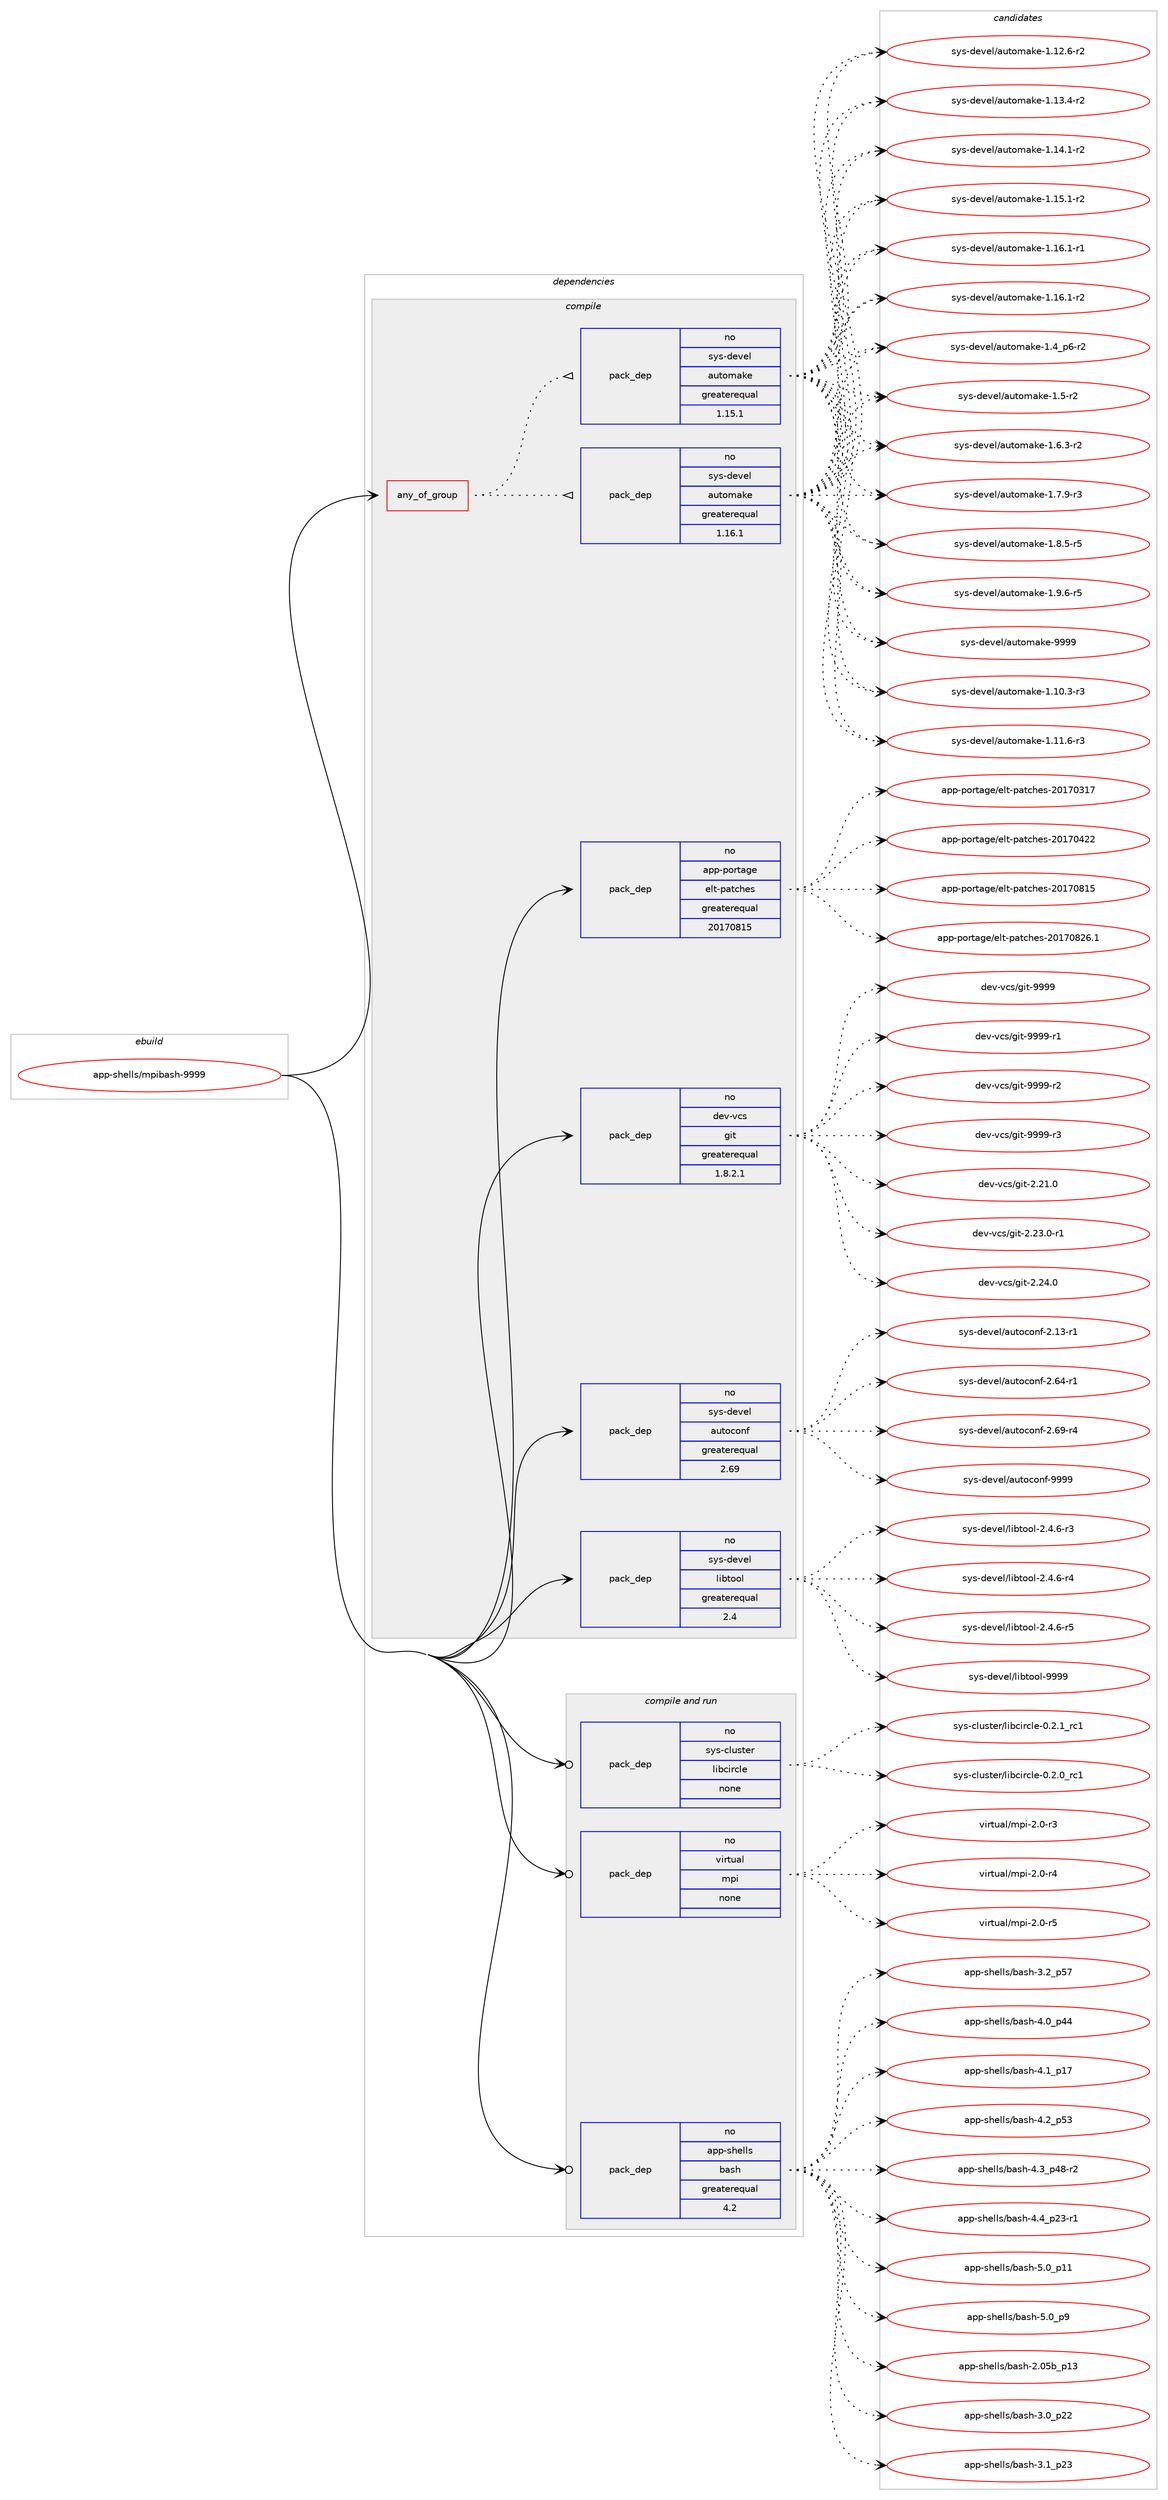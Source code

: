 digraph prolog {

# *************
# Graph options
# *************

newrank=true;
concentrate=true;
compound=true;
graph [rankdir=LR,fontname=Helvetica,fontsize=10,ranksep=1.5];#, ranksep=2.5, nodesep=0.2];
edge  [arrowhead=vee];
node  [fontname=Helvetica,fontsize=10];

# **********
# The ebuild
# **********

subgraph cluster_leftcol {
color=gray;
rank=same;
label=<<i>ebuild</i>>;
id [label="app-shells/mpibash-9999", color=red, width=4, href="../app-shells/mpibash-9999.svg"];
}

# ****************
# The dependencies
# ****************

subgraph cluster_midcol {
color=gray;
label=<<i>dependencies</i>>;
subgraph cluster_compile {
fillcolor="#eeeeee";
style=filled;
label=<<i>compile</i>>;
subgraph any8842 {
dependency507156 [label=<<TABLE BORDER="0" CELLBORDER="1" CELLSPACING="0" CELLPADDING="4"><TR><TD CELLPADDING="10">any_of_group</TD></TR></TABLE>>, shape=none, color=red];subgraph pack376913 {
dependency507157 [label=<<TABLE BORDER="0" CELLBORDER="1" CELLSPACING="0" CELLPADDING="4" WIDTH="220"><TR><TD ROWSPAN="6" CELLPADDING="30">pack_dep</TD></TR><TR><TD WIDTH="110">no</TD></TR><TR><TD>sys-devel</TD></TR><TR><TD>automake</TD></TR><TR><TD>greaterequal</TD></TR><TR><TD>1.16.1</TD></TR></TABLE>>, shape=none, color=blue];
}
dependency507156:e -> dependency507157:w [weight=20,style="dotted",arrowhead="oinv"];
subgraph pack376914 {
dependency507158 [label=<<TABLE BORDER="0" CELLBORDER="1" CELLSPACING="0" CELLPADDING="4" WIDTH="220"><TR><TD ROWSPAN="6" CELLPADDING="30">pack_dep</TD></TR><TR><TD WIDTH="110">no</TD></TR><TR><TD>sys-devel</TD></TR><TR><TD>automake</TD></TR><TR><TD>greaterequal</TD></TR><TR><TD>1.15.1</TD></TR></TABLE>>, shape=none, color=blue];
}
dependency507156:e -> dependency507158:w [weight=20,style="dotted",arrowhead="oinv"];
}
id:e -> dependency507156:w [weight=20,style="solid",arrowhead="vee"];
subgraph pack376915 {
dependency507159 [label=<<TABLE BORDER="0" CELLBORDER="1" CELLSPACING="0" CELLPADDING="4" WIDTH="220"><TR><TD ROWSPAN="6" CELLPADDING="30">pack_dep</TD></TR><TR><TD WIDTH="110">no</TD></TR><TR><TD>app-portage</TD></TR><TR><TD>elt-patches</TD></TR><TR><TD>greaterequal</TD></TR><TR><TD>20170815</TD></TR></TABLE>>, shape=none, color=blue];
}
id:e -> dependency507159:w [weight=20,style="solid",arrowhead="vee"];
subgraph pack376916 {
dependency507160 [label=<<TABLE BORDER="0" CELLBORDER="1" CELLSPACING="0" CELLPADDING="4" WIDTH="220"><TR><TD ROWSPAN="6" CELLPADDING="30">pack_dep</TD></TR><TR><TD WIDTH="110">no</TD></TR><TR><TD>dev-vcs</TD></TR><TR><TD>git</TD></TR><TR><TD>greaterequal</TD></TR><TR><TD>1.8.2.1</TD></TR></TABLE>>, shape=none, color=blue];
}
id:e -> dependency507160:w [weight=20,style="solid",arrowhead="vee"];
subgraph pack376917 {
dependency507161 [label=<<TABLE BORDER="0" CELLBORDER="1" CELLSPACING="0" CELLPADDING="4" WIDTH="220"><TR><TD ROWSPAN="6" CELLPADDING="30">pack_dep</TD></TR><TR><TD WIDTH="110">no</TD></TR><TR><TD>sys-devel</TD></TR><TR><TD>autoconf</TD></TR><TR><TD>greaterequal</TD></TR><TR><TD>2.69</TD></TR></TABLE>>, shape=none, color=blue];
}
id:e -> dependency507161:w [weight=20,style="solid",arrowhead="vee"];
subgraph pack376918 {
dependency507162 [label=<<TABLE BORDER="0" CELLBORDER="1" CELLSPACING="0" CELLPADDING="4" WIDTH="220"><TR><TD ROWSPAN="6" CELLPADDING="30">pack_dep</TD></TR><TR><TD WIDTH="110">no</TD></TR><TR><TD>sys-devel</TD></TR><TR><TD>libtool</TD></TR><TR><TD>greaterequal</TD></TR><TR><TD>2.4</TD></TR></TABLE>>, shape=none, color=blue];
}
id:e -> dependency507162:w [weight=20,style="solid",arrowhead="vee"];
}
subgraph cluster_compileandrun {
fillcolor="#eeeeee";
style=filled;
label=<<i>compile and run</i>>;
subgraph pack376919 {
dependency507163 [label=<<TABLE BORDER="0" CELLBORDER="1" CELLSPACING="0" CELLPADDING="4" WIDTH="220"><TR><TD ROWSPAN="6" CELLPADDING="30">pack_dep</TD></TR><TR><TD WIDTH="110">no</TD></TR><TR><TD>app-shells</TD></TR><TR><TD>bash</TD></TR><TR><TD>greaterequal</TD></TR><TR><TD>4.2</TD></TR></TABLE>>, shape=none, color=blue];
}
id:e -> dependency507163:w [weight=20,style="solid",arrowhead="odotvee"];
subgraph pack376920 {
dependency507164 [label=<<TABLE BORDER="0" CELLBORDER="1" CELLSPACING="0" CELLPADDING="4" WIDTH="220"><TR><TD ROWSPAN="6" CELLPADDING="30">pack_dep</TD></TR><TR><TD WIDTH="110">no</TD></TR><TR><TD>sys-cluster</TD></TR><TR><TD>libcircle</TD></TR><TR><TD>none</TD></TR><TR><TD></TD></TR></TABLE>>, shape=none, color=blue];
}
id:e -> dependency507164:w [weight=20,style="solid",arrowhead="odotvee"];
subgraph pack376921 {
dependency507165 [label=<<TABLE BORDER="0" CELLBORDER="1" CELLSPACING="0" CELLPADDING="4" WIDTH="220"><TR><TD ROWSPAN="6" CELLPADDING="30">pack_dep</TD></TR><TR><TD WIDTH="110">no</TD></TR><TR><TD>virtual</TD></TR><TR><TD>mpi</TD></TR><TR><TD>none</TD></TR><TR><TD></TD></TR></TABLE>>, shape=none, color=blue];
}
id:e -> dependency507165:w [weight=20,style="solid",arrowhead="odotvee"];
}
subgraph cluster_run {
fillcolor="#eeeeee";
style=filled;
label=<<i>run</i>>;
}
}

# **************
# The candidates
# **************

subgraph cluster_choices {
rank=same;
color=gray;
label=<<i>candidates</i>>;

subgraph choice376913 {
color=black;
nodesep=1;
choice11512111545100101118101108479711711611110997107101454946494846514511451 [label="sys-devel/automake-1.10.3-r3", color=red, width=4,href="../sys-devel/automake-1.10.3-r3.svg"];
choice11512111545100101118101108479711711611110997107101454946494946544511451 [label="sys-devel/automake-1.11.6-r3", color=red, width=4,href="../sys-devel/automake-1.11.6-r3.svg"];
choice11512111545100101118101108479711711611110997107101454946495046544511450 [label="sys-devel/automake-1.12.6-r2", color=red, width=4,href="../sys-devel/automake-1.12.6-r2.svg"];
choice11512111545100101118101108479711711611110997107101454946495146524511450 [label="sys-devel/automake-1.13.4-r2", color=red, width=4,href="../sys-devel/automake-1.13.4-r2.svg"];
choice11512111545100101118101108479711711611110997107101454946495246494511450 [label="sys-devel/automake-1.14.1-r2", color=red, width=4,href="../sys-devel/automake-1.14.1-r2.svg"];
choice11512111545100101118101108479711711611110997107101454946495346494511450 [label="sys-devel/automake-1.15.1-r2", color=red, width=4,href="../sys-devel/automake-1.15.1-r2.svg"];
choice11512111545100101118101108479711711611110997107101454946495446494511449 [label="sys-devel/automake-1.16.1-r1", color=red, width=4,href="../sys-devel/automake-1.16.1-r1.svg"];
choice11512111545100101118101108479711711611110997107101454946495446494511450 [label="sys-devel/automake-1.16.1-r2", color=red, width=4,href="../sys-devel/automake-1.16.1-r2.svg"];
choice115121115451001011181011084797117116111109971071014549465295112544511450 [label="sys-devel/automake-1.4_p6-r2", color=red, width=4,href="../sys-devel/automake-1.4_p6-r2.svg"];
choice11512111545100101118101108479711711611110997107101454946534511450 [label="sys-devel/automake-1.5-r2", color=red, width=4,href="../sys-devel/automake-1.5-r2.svg"];
choice115121115451001011181011084797117116111109971071014549465446514511450 [label="sys-devel/automake-1.6.3-r2", color=red, width=4,href="../sys-devel/automake-1.6.3-r2.svg"];
choice115121115451001011181011084797117116111109971071014549465546574511451 [label="sys-devel/automake-1.7.9-r3", color=red, width=4,href="../sys-devel/automake-1.7.9-r3.svg"];
choice115121115451001011181011084797117116111109971071014549465646534511453 [label="sys-devel/automake-1.8.5-r5", color=red, width=4,href="../sys-devel/automake-1.8.5-r5.svg"];
choice115121115451001011181011084797117116111109971071014549465746544511453 [label="sys-devel/automake-1.9.6-r5", color=red, width=4,href="../sys-devel/automake-1.9.6-r5.svg"];
choice115121115451001011181011084797117116111109971071014557575757 [label="sys-devel/automake-9999", color=red, width=4,href="../sys-devel/automake-9999.svg"];
dependency507157:e -> choice11512111545100101118101108479711711611110997107101454946494846514511451:w [style=dotted,weight="100"];
dependency507157:e -> choice11512111545100101118101108479711711611110997107101454946494946544511451:w [style=dotted,weight="100"];
dependency507157:e -> choice11512111545100101118101108479711711611110997107101454946495046544511450:w [style=dotted,weight="100"];
dependency507157:e -> choice11512111545100101118101108479711711611110997107101454946495146524511450:w [style=dotted,weight="100"];
dependency507157:e -> choice11512111545100101118101108479711711611110997107101454946495246494511450:w [style=dotted,weight="100"];
dependency507157:e -> choice11512111545100101118101108479711711611110997107101454946495346494511450:w [style=dotted,weight="100"];
dependency507157:e -> choice11512111545100101118101108479711711611110997107101454946495446494511449:w [style=dotted,weight="100"];
dependency507157:e -> choice11512111545100101118101108479711711611110997107101454946495446494511450:w [style=dotted,weight="100"];
dependency507157:e -> choice115121115451001011181011084797117116111109971071014549465295112544511450:w [style=dotted,weight="100"];
dependency507157:e -> choice11512111545100101118101108479711711611110997107101454946534511450:w [style=dotted,weight="100"];
dependency507157:e -> choice115121115451001011181011084797117116111109971071014549465446514511450:w [style=dotted,weight="100"];
dependency507157:e -> choice115121115451001011181011084797117116111109971071014549465546574511451:w [style=dotted,weight="100"];
dependency507157:e -> choice115121115451001011181011084797117116111109971071014549465646534511453:w [style=dotted,weight="100"];
dependency507157:e -> choice115121115451001011181011084797117116111109971071014549465746544511453:w [style=dotted,weight="100"];
dependency507157:e -> choice115121115451001011181011084797117116111109971071014557575757:w [style=dotted,weight="100"];
}
subgraph choice376914 {
color=black;
nodesep=1;
choice11512111545100101118101108479711711611110997107101454946494846514511451 [label="sys-devel/automake-1.10.3-r3", color=red, width=4,href="../sys-devel/automake-1.10.3-r3.svg"];
choice11512111545100101118101108479711711611110997107101454946494946544511451 [label="sys-devel/automake-1.11.6-r3", color=red, width=4,href="../sys-devel/automake-1.11.6-r3.svg"];
choice11512111545100101118101108479711711611110997107101454946495046544511450 [label="sys-devel/automake-1.12.6-r2", color=red, width=4,href="../sys-devel/automake-1.12.6-r2.svg"];
choice11512111545100101118101108479711711611110997107101454946495146524511450 [label="sys-devel/automake-1.13.4-r2", color=red, width=4,href="../sys-devel/automake-1.13.4-r2.svg"];
choice11512111545100101118101108479711711611110997107101454946495246494511450 [label="sys-devel/automake-1.14.1-r2", color=red, width=4,href="../sys-devel/automake-1.14.1-r2.svg"];
choice11512111545100101118101108479711711611110997107101454946495346494511450 [label="sys-devel/automake-1.15.1-r2", color=red, width=4,href="../sys-devel/automake-1.15.1-r2.svg"];
choice11512111545100101118101108479711711611110997107101454946495446494511449 [label="sys-devel/automake-1.16.1-r1", color=red, width=4,href="../sys-devel/automake-1.16.1-r1.svg"];
choice11512111545100101118101108479711711611110997107101454946495446494511450 [label="sys-devel/automake-1.16.1-r2", color=red, width=4,href="../sys-devel/automake-1.16.1-r2.svg"];
choice115121115451001011181011084797117116111109971071014549465295112544511450 [label="sys-devel/automake-1.4_p6-r2", color=red, width=4,href="../sys-devel/automake-1.4_p6-r2.svg"];
choice11512111545100101118101108479711711611110997107101454946534511450 [label="sys-devel/automake-1.5-r2", color=red, width=4,href="../sys-devel/automake-1.5-r2.svg"];
choice115121115451001011181011084797117116111109971071014549465446514511450 [label="sys-devel/automake-1.6.3-r2", color=red, width=4,href="../sys-devel/automake-1.6.3-r2.svg"];
choice115121115451001011181011084797117116111109971071014549465546574511451 [label="sys-devel/automake-1.7.9-r3", color=red, width=4,href="../sys-devel/automake-1.7.9-r3.svg"];
choice115121115451001011181011084797117116111109971071014549465646534511453 [label="sys-devel/automake-1.8.5-r5", color=red, width=4,href="../sys-devel/automake-1.8.5-r5.svg"];
choice115121115451001011181011084797117116111109971071014549465746544511453 [label="sys-devel/automake-1.9.6-r5", color=red, width=4,href="../sys-devel/automake-1.9.6-r5.svg"];
choice115121115451001011181011084797117116111109971071014557575757 [label="sys-devel/automake-9999", color=red, width=4,href="../sys-devel/automake-9999.svg"];
dependency507158:e -> choice11512111545100101118101108479711711611110997107101454946494846514511451:w [style=dotted,weight="100"];
dependency507158:e -> choice11512111545100101118101108479711711611110997107101454946494946544511451:w [style=dotted,weight="100"];
dependency507158:e -> choice11512111545100101118101108479711711611110997107101454946495046544511450:w [style=dotted,weight="100"];
dependency507158:e -> choice11512111545100101118101108479711711611110997107101454946495146524511450:w [style=dotted,weight="100"];
dependency507158:e -> choice11512111545100101118101108479711711611110997107101454946495246494511450:w [style=dotted,weight="100"];
dependency507158:e -> choice11512111545100101118101108479711711611110997107101454946495346494511450:w [style=dotted,weight="100"];
dependency507158:e -> choice11512111545100101118101108479711711611110997107101454946495446494511449:w [style=dotted,weight="100"];
dependency507158:e -> choice11512111545100101118101108479711711611110997107101454946495446494511450:w [style=dotted,weight="100"];
dependency507158:e -> choice115121115451001011181011084797117116111109971071014549465295112544511450:w [style=dotted,weight="100"];
dependency507158:e -> choice11512111545100101118101108479711711611110997107101454946534511450:w [style=dotted,weight="100"];
dependency507158:e -> choice115121115451001011181011084797117116111109971071014549465446514511450:w [style=dotted,weight="100"];
dependency507158:e -> choice115121115451001011181011084797117116111109971071014549465546574511451:w [style=dotted,weight="100"];
dependency507158:e -> choice115121115451001011181011084797117116111109971071014549465646534511453:w [style=dotted,weight="100"];
dependency507158:e -> choice115121115451001011181011084797117116111109971071014549465746544511453:w [style=dotted,weight="100"];
dependency507158:e -> choice115121115451001011181011084797117116111109971071014557575757:w [style=dotted,weight="100"];
}
subgraph choice376915 {
color=black;
nodesep=1;
choice97112112451121111141169710310147101108116451129711699104101115455048495548514955 [label="app-portage/elt-patches-20170317", color=red, width=4,href="../app-portage/elt-patches-20170317.svg"];
choice97112112451121111141169710310147101108116451129711699104101115455048495548525050 [label="app-portage/elt-patches-20170422", color=red, width=4,href="../app-portage/elt-patches-20170422.svg"];
choice97112112451121111141169710310147101108116451129711699104101115455048495548564953 [label="app-portage/elt-patches-20170815", color=red, width=4,href="../app-portage/elt-patches-20170815.svg"];
choice971121124511211111411697103101471011081164511297116991041011154550484955485650544649 [label="app-portage/elt-patches-20170826.1", color=red, width=4,href="../app-portage/elt-patches-20170826.1.svg"];
dependency507159:e -> choice97112112451121111141169710310147101108116451129711699104101115455048495548514955:w [style=dotted,weight="100"];
dependency507159:e -> choice97112112451121111141169710310147101108116451129711699104101115455048495548525050:w [style=dotted,weight="100"];
dependency507159:e -> choice97112112451121111141169710310147101108116451129711699104101115455048495548564953:w [style=dotted,weight="100"];
dependency507159:e -> choice971121124511211111411697103101471011081164511297116991041011154550484955485650544649:w [style=dotted,weight="100"];
}
subgraph choice376916 {
color=black;
nodesep=1;
choice10010111845118991154710310511645504650494648 [label="dev-vcs/git-2.21.0", color=red, width=4,href="../dev-vcs/git-2.21.0.svg"];
choice100101118451189911547103105116455046505146484511449 [label="dev-vcs/git-2.23.0-r1", color=red, width=4,href="../dev-vcs/git-2.23.0-r1.svg"];
choice10010111845118991154710310511645504650524648 [label="dev-vcs/git-2.24.0", color=red, width=4,href="../dev-vcs/git-2.24.0.svg"];
choice1001011184511899115471031051164557575757 [label="dev-vcs/git-9999", color=red, width=4,href="../dev-vcs/git-9999.svg"];
choice10010111845118991154710310511645575757574511449 [label="dev-vcs/git-9999-r1", color=red, width=4,href="../dev-vcs/git-9999-r1.svg"];
choice10010111845118991154710310511645575757574511450 [label="dev-vcs/git-9999-r2", color=red, width=4,href="../dev-vcs/git-9999-r2.svg"];
choice10010111845118991154710310511645575757574511451 [label="dev-vcs/git-9999-r3", color=red, width=4,href="../dev-vcs/git-9999-r3.svg"];
dependency507160:e -> choice10010111845118991154710310511645504650494648:w [style=dotted,weight="100"];
dependency507160:e -> choice100101118451189911547103105116455046505146484511449:w [style=dotted,weight="100"];
dependency507160:e -> choice10010111845118991154710310511645504650524648:w [style=dotted,weight="100"];
dependency507160:e -> choice1001011184511899115471031051164557575757:w [style=dotted,weight="100"];
dependency507160:e -> choice10010111845118991154710310511645575757574511449:w [style=dotted,weight="100"];
dependency507160:e -> choice10010111845118991154710310511645575757574511450:w [style=dotted,weight="100"];
dependency507160:e -> choice10010111845118991154710310511645575757574511451:w [style=dotted,weight="100"];
}
subgraph choice376917 {
color=black;
nodesep=1;
choice1151211154510010111810110847971171161119911111010245504649514511449 [label="sys-devel/autoconf-2.13-r1", color=red, width=4,href="../sys-devel/autoconf-2.13-r1.svg"];
choice1151211154510010111810110847971171161119911111010245504654524511449 [label="sys-devel/autoconf-2.64-r1", color=red, width=4,href="../sys-devel/autoconf-2.64-r1.svg"];
choice1151211154510010111810110847971171161119911111010245504654574511452 [label="sys-devel/autoconf-2.69-r4", color=red, width=4,href="../sys-devel/autoconf-2.69-r4.svg"];
choice115121115451001011181011084797117116111991111101024557575757 [label="sys-devel/autoconf-9999", color=red, width=4,href="../sys-devel/autoconf-9999.svg"];
dependency507161:e -> choice1151211154510010111810110847971171161119911111010245504649514511449:w [style=dotted,weight="100"];
dependency507161:e -> choice1151211154510010111810110847971171161119911111010245504654524511449:w [style=dotted,weight="100"];
dependency507161:e -> choice1151211154510010111810110847971171161119911111010245504654574511452:w [style=dotted,weight="100"];
dependency507161:e -> choice115121115451001011181011084797117116111991111101024557575757:w [style=dotted,weight="100"];
}
subgraph choice376918 {
color=black;
nodesep=1;
choice1151211154510010111810110847108105981161111111084550465246544511451 [label="sys-devel/libtool-2.4.6-r3", color=red, width=4,href="../sys-devel/libtool-2.4.6-r3.svg"];
choice1151211154510010111810110847108105981161111111084550465246544511452 [label="sys-devel/libtool-2.4.6-r4", color=red, width=4,href="../sys-devel/libtool-2.4.6-r4.svg"];
choice1151211154510010111810110847108105981161111111084550465246544511453 [label="sys-devel/libtool-2.4.6-r5", color=red, width=4,href="../sys-devel/libtool-2.4.6-r5.svg"];
choice1151211154510010111810110847108105981161111111084557575757 [label="sys-devel/libtool-9999", color=red, width=4,href="../sys-devel/libtool-9999.svg"];
dependency507162:e -> choice1151211154510010111810110847108105981161111111084550465246544511451:w [style=dotted,weight="100"];
dependency507162:e -> choice1151211154510010111810110847108105981161111111084550465246544511452:w [style=dotted,weight="100"];
dependency507162:e -> choice1151211154510010111810110847108105981161111111084550465246544511453:w [style=dotted,weight="100"];
dependency507162:e -> choice1151211154510010111810110847108105981161111111084557575757:w [style=dotted,weight="100"];
}
subgraph choice376919 {
color=black;
nodesep=1;
choice9711211245115104101108108115479897115104455046485398951124951 [label="app-shells/bash-2.05b_p13", color=red, width=4,href="../app-shells/bash-2.05b_p13.svg"];
choice971121124511510410110810811547989711510445514648951125050 [label="app-shells/bash-3.0_p22", color=red, width=4,href="../app-shells/bash-3.0_p22.svg"];
choice971121124511510410110810811547989711510445514649951125051 [label="app-shells/bash-3.1_p23", color=red, width=4,href="../app-shells/bash-3.1_p23.svg"];
choice971121124511510410110810811547989711510445514650951125355 [label="app-shells/bash-3.2_p57", color=red, width=4,href="../app-shells/bash-3.2_p57.svg"];
choice971121124511510410110810811547989711510445524648951125252 [label="app-shells/bash-4.0_p44", color=red, width=4,href="../app-shells/bash-4.0_p44.svg"];
choice971121124511510410110810811547989711510445524649951124955 [label="app-shells/bash-4.1_p17", color=red, width=4,href="../app-shells/bash-4.1_p17.svg"];
choice971121124511510410110810811547989711510445524650951125351 [label="app-shells/bash-4.2_p53", color=red, width=4,href="../app-shells/bash-4.2_p53.svg"];
choice9711211245115104101108108115479897115104455246519511252564511450 [label="app-shells/bash-4.3_p48-r2", color=red, width=4,href="../app-shells/bash-4.3_p48-r2.svg"];
choice9711211245115104101108108115479897115104455246529511250514511449 [label="app-shells/bash-4.4_p23-r1", color=red, width=4,href="../app-shells/bash-4.4_p23-r1.svg"];
choice971121124511510410110810811547989711510445534648951124949 [label="app-shells/bash-5.0_p11", color=red, width=4,href="../app-shells/bash-5.0_p11.svg"];
choice9711211245115104101108108115479897115104455346489511257 [label="app-shells/bash-5.0_p9", color=red, width=4,href="../app-shells/bash-5.0_p9.svg"];
dependency507163:e -> choice9711211245115104101108108115479897115104455046485398951124951:w [style=dotted,weight="100"];
dependency507163:e -> choice971121124511510410110810811547989711510445514648951125050:w [style=dotted,weight="100"];
dependency507163:e -> choice971121124511510410110810811547989711510445514649951125051:w [style=dotted,weight="100"];
dependency507163:e -> choice971121124511510410110810811547989711510445514650951125355:w [style=dotted,weight="100"];
dependency507163:e -> choice971121124511510410110810811547989711510445524648951125252:w [style=dotted,weight="100"];
dependency507163:e -> choice971121124511510410110810811547989711510445524649951124955:w [style=dotted,weight="100"];
dependency507163:e -> choice971121124511510410110810811547989711510445524650951125351:w [style=dotted,weight="100"];
dependency507163:e -> choice9711211245115104101108108115479897115104455246519511252564511450:w [style=dotted,weight="100"];
dependency507163:e -> choice9711211245115104101108108115479897115104455246529511250514511449:w [style=dotted,weight="100"];
dependency507163:e -> choice971121124511510410110810811547989711510445534648951124949:w [style=dotted,weight="100"];
dependency507163:e -> choice9711211245115104101108108115479897115104455346489511257:w [style=dotted,weight="100"];
}
subgraph choice376920 {
color=black;
nodesep=1;
choice115121115459910811711511610111447108105989910511499108101454846504648951149949 [label="sys-cluster/libcircle-0.2.0_rc1", color=red, width=4,href="../sys-cluster/libcircle-0.2.0_rc1.svg"];
choice115121115459910811711511610111447108105989910511499108101454846504649951149949 [label="sys-cluster/libcircle-0.2.1_rc1", color=red, width=4,href="../sys-cluster/libcircle-0.2.1_rc1.svg"];
dependency507164:e -> choice115121115459910811711511610111447108105989910511499108101454846504648951149949:w [style=dotted,weight="100"];
dependency507164:e -> choice115121115459910811711511610111447108105989910511499108101454846504649951149949:w [style=dotted,weight="100"];
}
subgraph choice376921 {
color=black;
nodesep=1;
choice1181051141161179710847109112105455046484511451 [label="virtual/mpi-2.0-r3", color=red, width=4,href="../virtual/mpi-2.0-r3.svg"];
choice1181051141161179710847109112105455046484511452 [label="virtual/mpi-2.0-r4", color=red, width=4,href="../virtual/mpi-2.0-r4.svg"];
choice1181051141161179710847109112105455046484511453 [label="virtual/mpi-2.0-r5", color=red, width=4,href="../virtual/mpi-2.0-r5.svg"];
dependency507165:e -> choice1181051141161179710847109112105455046484511451:w [style=dotted,weight="100"];
dependency507165:e -> choice1181051141161179710847109112105455046484511452:w [style=dotted,weight="100"];
dependency507165:e -> choice1181051141161179710847109112105455046484511453:w [style=dotted,weight="100"];
}
}

}
